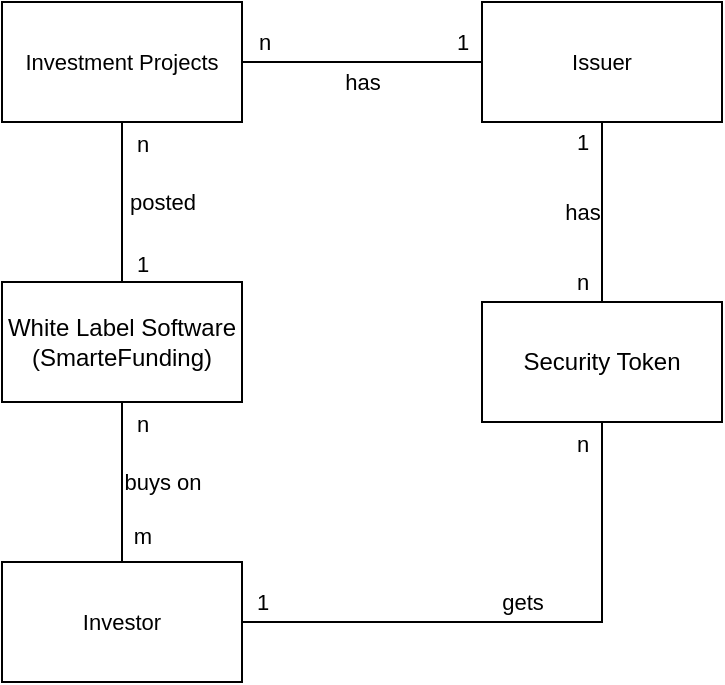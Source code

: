 <mxfile version="24.3.1" type="github">
  <diagram name="Page-1" id="929967ad-93f9-6ef4-fab6-5d389245f69c">
    <mxGraphModel dx="1185" dy="627" grid="1" gridSize="10" guides="1" tooltips="1" connect="1" arrows="1" fold="1" page="1" pageScale="1.5" pageWidth="1169" pageHeight="826" background="none" math="0" shadow="0">
      <root>
        <mxCell id="0" style=";html=1;" />
        <mxCell id="1" style=";html=1;" parent="0" />
        <mxCell id="9Tvp2DWcbv-5yQA1MH0v-11" value="has" style="edgeStyle=orthogonalEdgeStyle;rounded=0;orthogonalLoop=1;jettySize=auto;html=1;strokeColor=default;align=center;verticalAlign=middle;fontFamily=Helvetica;fontSize=11;fontColor=default;labelBackgroundColor=default;endArrow=none;endFill=0;" edge="1" parent="1" source="9Tvp2DWcbv-5yQA1MH0v-2" target="9Tvp2DWcbv-5yQA1MH0v-5">
          <mxGeometry y="-10" relative="1" as="geometry">
            <mxPoint as="offset" />
          </mxGeometry>
        </mxCell>
        <mxCell id="9Tvp2DWcbv-5yQA1MH0v-29" value="1" style="edgeLabel;html=1;align=center;verticalAlign=middle;resizable=0;points=[];fontFamily=Helvetica;fontSize=11;fontColor=default;labelBackgroundColor=default;" vertex="1" connectable="0" parent="9Tvp2DWcbv-5yQA1MH0v-11">
          <mxGeometry x="0.343" y="-2" relative="1" as="geometry">
            <mxPoint x="-8" y="-51" as="offset" />
          </mxGeometry>
        </mxCell>
        <mxCell id="9Tvp2DWcbv-5yQA1MH0v-30" value="n" style="edgeLabel;html=1;align=center;verticalAlign=middle;resizable=0;points=[];fontFamily=Helvetica;fontSize=11;fontColor=default;labelBackgroundColor=default;" vertex="1" connectable="0" parent="9Tvp2DWcbv-5yQA1MH0v-11">
          <mxGeometry x="0.571" y="1" relative="1" as="geometry">
            <mxPoint x="-11" y="9" as="offset" />
          </mxGeometry>
        </mxCell>
        <mxCell id="9Tvp2DWcbv-5yQA1MH0v-16" value="has" style="edgeStyle=orthogonalEdgeStyle;rounded=0;orthogonalLoop=1;jettySize=auto;html=1;strokeColor=default;align=center;verticalAlign=middle;fontFamily=Helvetica;fontSize=11;fontColor=default;labelBackgroundColor=default;endArrow=none;endFill=0;" edge="1" parent="1" source="9Tvp2DWcbv-5yQA1MH0v-2" target="9Tvp2DWcbv-5yQA1MH0v-7">
          <mxGeometry y="10" relative="1" as="geometry">
            <mxPoint as="offset" />
          </mxGeometry>
        </mxCell>
        <mxCell id="9Tvp2DWcbv-5yQA1MH0v-31" value="1" style="edgeLabel;html=1;align=center;verticalAlign=middle;resizable=0;points=[];fontFamily=Helvetica;fontSize=11;fontColor=default;labelBackgroundColor=default;" vertex="1" connectable="0" parent="9Tvp2DWcbv-5yQA1MH0v-16">
          <mxGeometry x="0.588" y="1" relative="1" as="geometry">
            <mxPoint x="85" y="-11" as="offset" />
          </mxGeometry>
        </mxCell>
        <mxCell id="9Tvp2DWcbv-5yQA1MH0v-32" value="n" style="edgeLabel;html=1;align=center;verticalAlign=middle;resizable=0;points=[];fontFamily=Helvetica;fontSize=11;fontColor=default;labelBackgroundColor=default;" vertex="1" connectable="0" parent="9Tvp2DWcbv-5yQA1MH0v-16">
          <mxGeometry x="-0.021" y="-2" relative="1" as="geometry">
            <mxPoint x="-51" y="-8" as="offset" />
          </mxGeometry>
        </mxCell>
        <mxCell id="9Tvp2DWcbv-5yQA1MH0v-2" value="Issuer" style="html=1;whiteSpace=wrap;fontFamily=Helvetica;fontSize=11;fontColor=default;labelBackgroundColor=default;" vertex="1" parent="1">
          <mxGeometry x="400" y="40" width="120" height="60" as="geometry" />
        </mxCell>
        <mxCell id="9Tvp2DWcbv-5yQA1MH0v-19" value="buys on" style="edgeStyle=orthogonalEdgeStyle;rounded=0;orthogonalLoop=1;jettySize=auto;html=1;strokeColor=default;align=center;verticalAlign=middle;fontFamily=Helvetica;fontSize=11;fontColor=default;labelBackgroundColor=default;endArrow=none;endFill=0;" edge="1" parent="1" source="9Tvp2DWcbv-5yQA1MH0v-3" target="9Tvp2DWcbv-5yQA1MH0v-4">
          <mxGeometry y="-20" relative="1" as="geometry">
            <mxPoint as="offset" />
          </mxGeometry>
        </mxCell>
        <mxCell id="9Tvp2DWcbv-5yQA1MH0v-25" value="n" style="edgeLabel;html=1;align=center;verticalAlign=middle;resizable=0;points=[];fontFamily=Helvetica;fontSize=11;fontColor=default;labelBackgroundColor=default;" vertex="1" connectable="0" parent="9Tvp2DWcbv-5yQA1MH0v-19">
          <mxGeometry x="0.818" y="-2" relative="1" as="geometry">
            <mxPoint x="8" y="3" as="offset" />
          </mxGeometry>
        </mxCell>
        <mxCell id="9Tvp2DWcbv-5yQA1MH0v-26" value="m" style="edgeLabel;html=1;align=center;verticalAlign=middle;resizable=0;points=[];fontFamily=Helvetica;fontSize=11;fontColor=default;labelBackgroundColor=default;" vertex="1" connectable="0" parent="9Tvp2DWcbv-5yQA1MH0v-19">
          <mxGeometry x="-0.668" y="-1" relative="1" as="geometry">
            <mxPoint x="9" as="offset" />
          </mxGeometry>
        </mxCell>
        <mxCell id="9Tvp2DWcbv-5yQA1MH0v-20" value="gets" style="edgeStyle=orthogonalEdgeStyle;rounded=0;orthogonalLoop=1;jettySize=auto;html=1;strokeColor=default;align=center;verticalAlign=middle;fontFamily=Helvetica;fontSize=11;fontColor=default;labelBackgroundColor=default;endArrow=none;endFill=0;" edge="1" parent="1" source="9Tvp2DWcbv-5yQA1MH0v-3" target="9Tvp2DWcbv-5yQA1MH0v-5">
          <mxGeometry x="-0.0" y="10" relative="1" as="geometry">
            <mxPoint as="offset" />
          </mxGeometry>
        </mxCell>
        <mxCell id="9Tvp2DWcbv-5yQA1MH0v-27" value="1" style="edgeLabel;html=1;align=center;verticalAlign=middle;resizable=0;points=[];fontFamily=Helvetica;fontSize=11;fontColor=default;labelBackgroundColor=default;" vertex="1" connectable="0" parent="9Tvp2DWcbv-5yQA1MH0v-20">
          <mxGeometry x="-0.824" y="-2" relative="1" as="geometry">
            <mxPoint x="-15" y="-12" as="offset" />
          </mxGeometry>
        </mxCell>
        <mxCell id="9Tvp2DWcbv-5yQA1MH0v-28" value="n" style="edgeLabel;html=1;align=center;verticalAlign=middle;resizable=0;points=[];fontFamily=Helvetica;fontSize=11;fontColor=default;labelBackgroundColor=default;" vertex="1" connectable="0" parent="9Tvp2DWcbv-5yQA1MH0v-20">
          <mxGeometry x="0.86" y="2" relative="1" as="geometry">
            <mxPoint x="-8" y="-9" as="offset" />
          </mxGeometry>
        </mxCell>
        <mxCell id="9Tvp2DWcbv-5yQA1MH0v-3" value="Investor" style="html=1;whiteSpace=wrap;fontFamily=Helvetica;fontSize=11;fontColor=default;labelBackgroundColor=default;" vertex="1" parent="1">
          <mxGeometry x="160" y="320" width="120" height="60" as="geometry" />
        </mxCell>
        <mxCell id="9Tvp2DWcbv-5yQA1MH0v-4" value="White Label Software&lt;div&gt;(SmarteFunding)&lt;/div&gt;" style="html=1;whiteSpace=wrap;" vertex="1" parent="1">
          <mxGeometry x="160" y="180" width="120" height="60" as="geometry" />
        </mxCell>
        <mxCell id="9Tvp2DWcbv-5yQA1MH0v-5" value="Security Token" style="html=1;whiteSpace=wrap;" vertex="1" parent="1">
          <mxGeometry x="400" y="190" width="120" height="60" as="geometry" />
        </mxCell>
        <mxCell id="9Tvp2DWcbv-5yQA1MH0v-18" value="posted" style="edgeStyle=orthogonalEdgeStyle;rounded=0;orthogonalLoop=1;jettySize=auto;html=1;strokeColor=default;align=center;verticalAlign=middle;fontFamily=Helvetica;fontSize=11;fontColor=default;labelBackgroundColor=default;endArrow=none;endFill=0;" edge="1" parent="1" source="9Tvp2DWcbv-5yQA1MH0v-7" target="9Tvp2DWcbv-5yQA1MH0v-4">
          <mxGeometry y="20" relative="1" as="geometry">
            <mxPoint as="offset" />
          </mxGeometry>
        </mxCell>
        <mxCell id="9Tvp2DWcbv-5yQA1MH0v-23" value="1" style="edgeLabel;html=1;align=center;verticalAlign=middle;resizable=0;points=[];fontFamily=Helvetica;fontSize=11;fontColor=default;labelBackgroundColor=default;" vertex="1" connectable="0" parent="9Tvp2DWcbv-5yQA1MH0v-18">
          <mxGeometry x="-0.618" y="-2" relative="1" as="geometry">
            <mxPoint x="12" y="55" as="offset" />
          </mxGeometry>
        </mxCell>
        <mxCell id="9Tvp2DWcbv-5yQA1MH0v-24" value="n" style="edgeLabel;html=1;align=center;verticalAlign=middle;resizable=0;points=[];fontFamily=Helvetica;fontSize=11;fontColor=default;labelBackgroundColor=default;" vertex="1" connectable="0" parent="9Tvp2DWcbv-5yQA1MH0v-18">
          <mxGeometry x="-0.518" y="1" relative="1" as="geometry">
            <mxPoint x="9" y="-9" as="offset" />
          </mxGeometry>
        </mxCell>
        <mxCell id="9Tvp2DWcbv-5yQA1MH0v-7" value="Investment Projects" style="html=1;whiteSpace=wrap;fontFamily=Helvetica;fontSize=11;fontColor=default;labelBackgroundColor=default;" vertex="1" parent="1">
          <mxGeometry x="160" y="40" width="120" height="60" as="geometry" />
        </mxCell>
      </root>
    </mxGraphModel>
  </diagram>
</mxfile>
